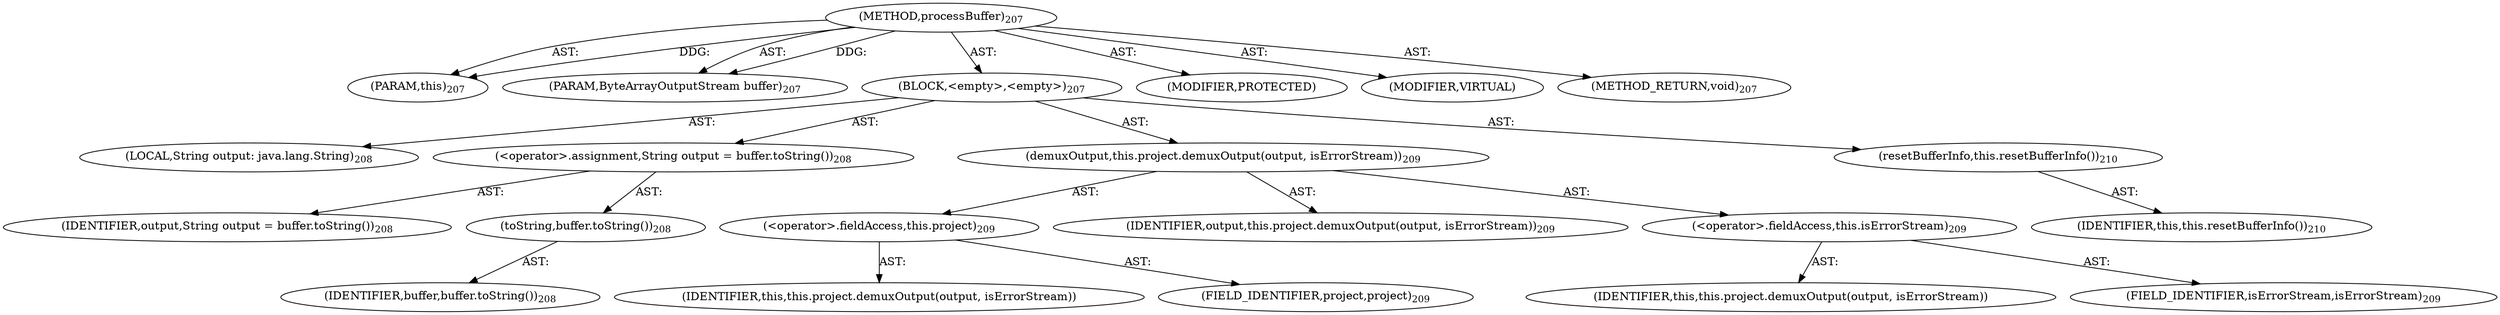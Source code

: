 digraph "processBuffer" {  
"111669149702" [label = <(METHOD,processBuffer)<SUB>207</SUB>> ]
"115964116993" [label = <(PARAM,this)<SUB>207</SUB>> ]
"115964117006" [label = <(PARAM,ByteArrayOutputStream buffer)<SUB>207</SUB>> ]
"25769803789" [label = <(BLOCK,&lt;empty&gt;,&lt;empty&gt;)<SUB>207</SUB>> ]
"94489280519" [label = <(LOCAL,String output: java.lang.String)<SUB>208</SUB>> ]
"30064771148" [label = <(&lt;operator&gt;.assignment,String output = buffer.toString())<SUB>208</SUB>> ]
"68719476799" [label = <(IDENTIFIER,output,String output = buffer.toString())<SUB>208</SUB>> ]
"30064771149" [label = <(toString,buffer.toString())<SUB>208</SUB>> ]
"68719476800" [label = <(IDENTIFIER,buffer,buffer.toString())<SUB>208</SUB>> ]
"30064771150" [label = <(demuxOutput,this.project.demuxOutput(output, isErrorStream))<SUB>209</SUB>> ]
"30064771151" [label = <(&lt;operator&gt;.fieldAccess,this.project)<SUB>209</SUB>> ]
"68719476801" [label = <(IDENTIFIER,this,this.project.demuxOutput(output, isErrorStream))> ]
"55834574875" [label = <(FIELD_IDENTIFIER,project,project)<SUB>209</SUB>> ]
"68719476802" [label = <(IDENTIFIER,output,this.project.demuxOutput(output, isErrorStream))<SUB>209</SUB>> ]
"30064771152" [label = <(&lt;operator&gt;.fieldAccess,this.isErrorStream)<SUB>209</SUB>> ]
"68719476803" [label = <(IDENTIFIER,this,this.project.demuxOutput(output, isErrorStream))> ]
"55834574876" [label = <(FIELD_IDENTIFIER,isErrorStream,isErrorStream)<SUB>209</SUB>> ]
"30064771153" [label = <(resetBufferInfo,this.resetBufferInfo())<SUB>210</SUB>> ]
"68719476740" [label = <(IDENTIFIER,this,this.resetBufferInfo())<SUB>210</SUB>> ]
"133143986202" [label = <(MODIFIER,PROTECTED)> ]
"133143986203" [label = <(MODIFIER,VIRTUAL)> ]
"128849018886" [label = <(METHOD_RETURN,void)<SUB>207</SUB>> ]
  "111669149702" -> "115964116993"  [ label = "AST: "] 
  "111669149702" -> "115964117006"  [ label = "AST: "] 
  "111669149702" -> "25769803789"  [ label = "AST: "] 
  "111669149702" -> "133143986202"  [ label = "AST: "] 
  "111669149702" -> "133143986203"  [ label = "AST: "] 
  "111669149702" -> "128849018886"  [ label = "AST: "] 
  "25769803789" -> "94489280519"  [ label = "AST: "] 
  "25769803789" -> "30064771148"  [ label = "AST: "] 
  "25769803789" -> "30064771150"  [ label = "AST: "] 
  "25769803789" -> "30064771153"  [ label = "AST: "] 
  "30064771148" -> "68719476799"  [ label = "AST: "] 
  "30064771148" -> "30064771149"  [ label = "AST: "] 
  "30064771149" -> "68719476800"  [ label = "AST: "] 
  "30064771150" -> "30064771151"  [ label = "AST: "] 
  "30064771150" -> "68719476802"  [ label = "AST: "] 
  "30064771150" -> "30064771152"  [ label = "AST: "] 
  "30064771151" -> "68719476801"  [ label = "AST: "] 
  "30064771151" -> "55834574875"  [ label = "AST: "] 
  "30064771152" -> "68719476803"  [ label = "AST: "] 
  "30064771152" -> "55834574876"  [ label = "AST: "] 
  "30064771153" -> "68719476740"  [ label = "AST: "] 
  "111669149702" -> "115964116993"  [ label = "DDG: "] 
  "111669149702" -> "115964117006"  [ label = "DDG: "] 
}
